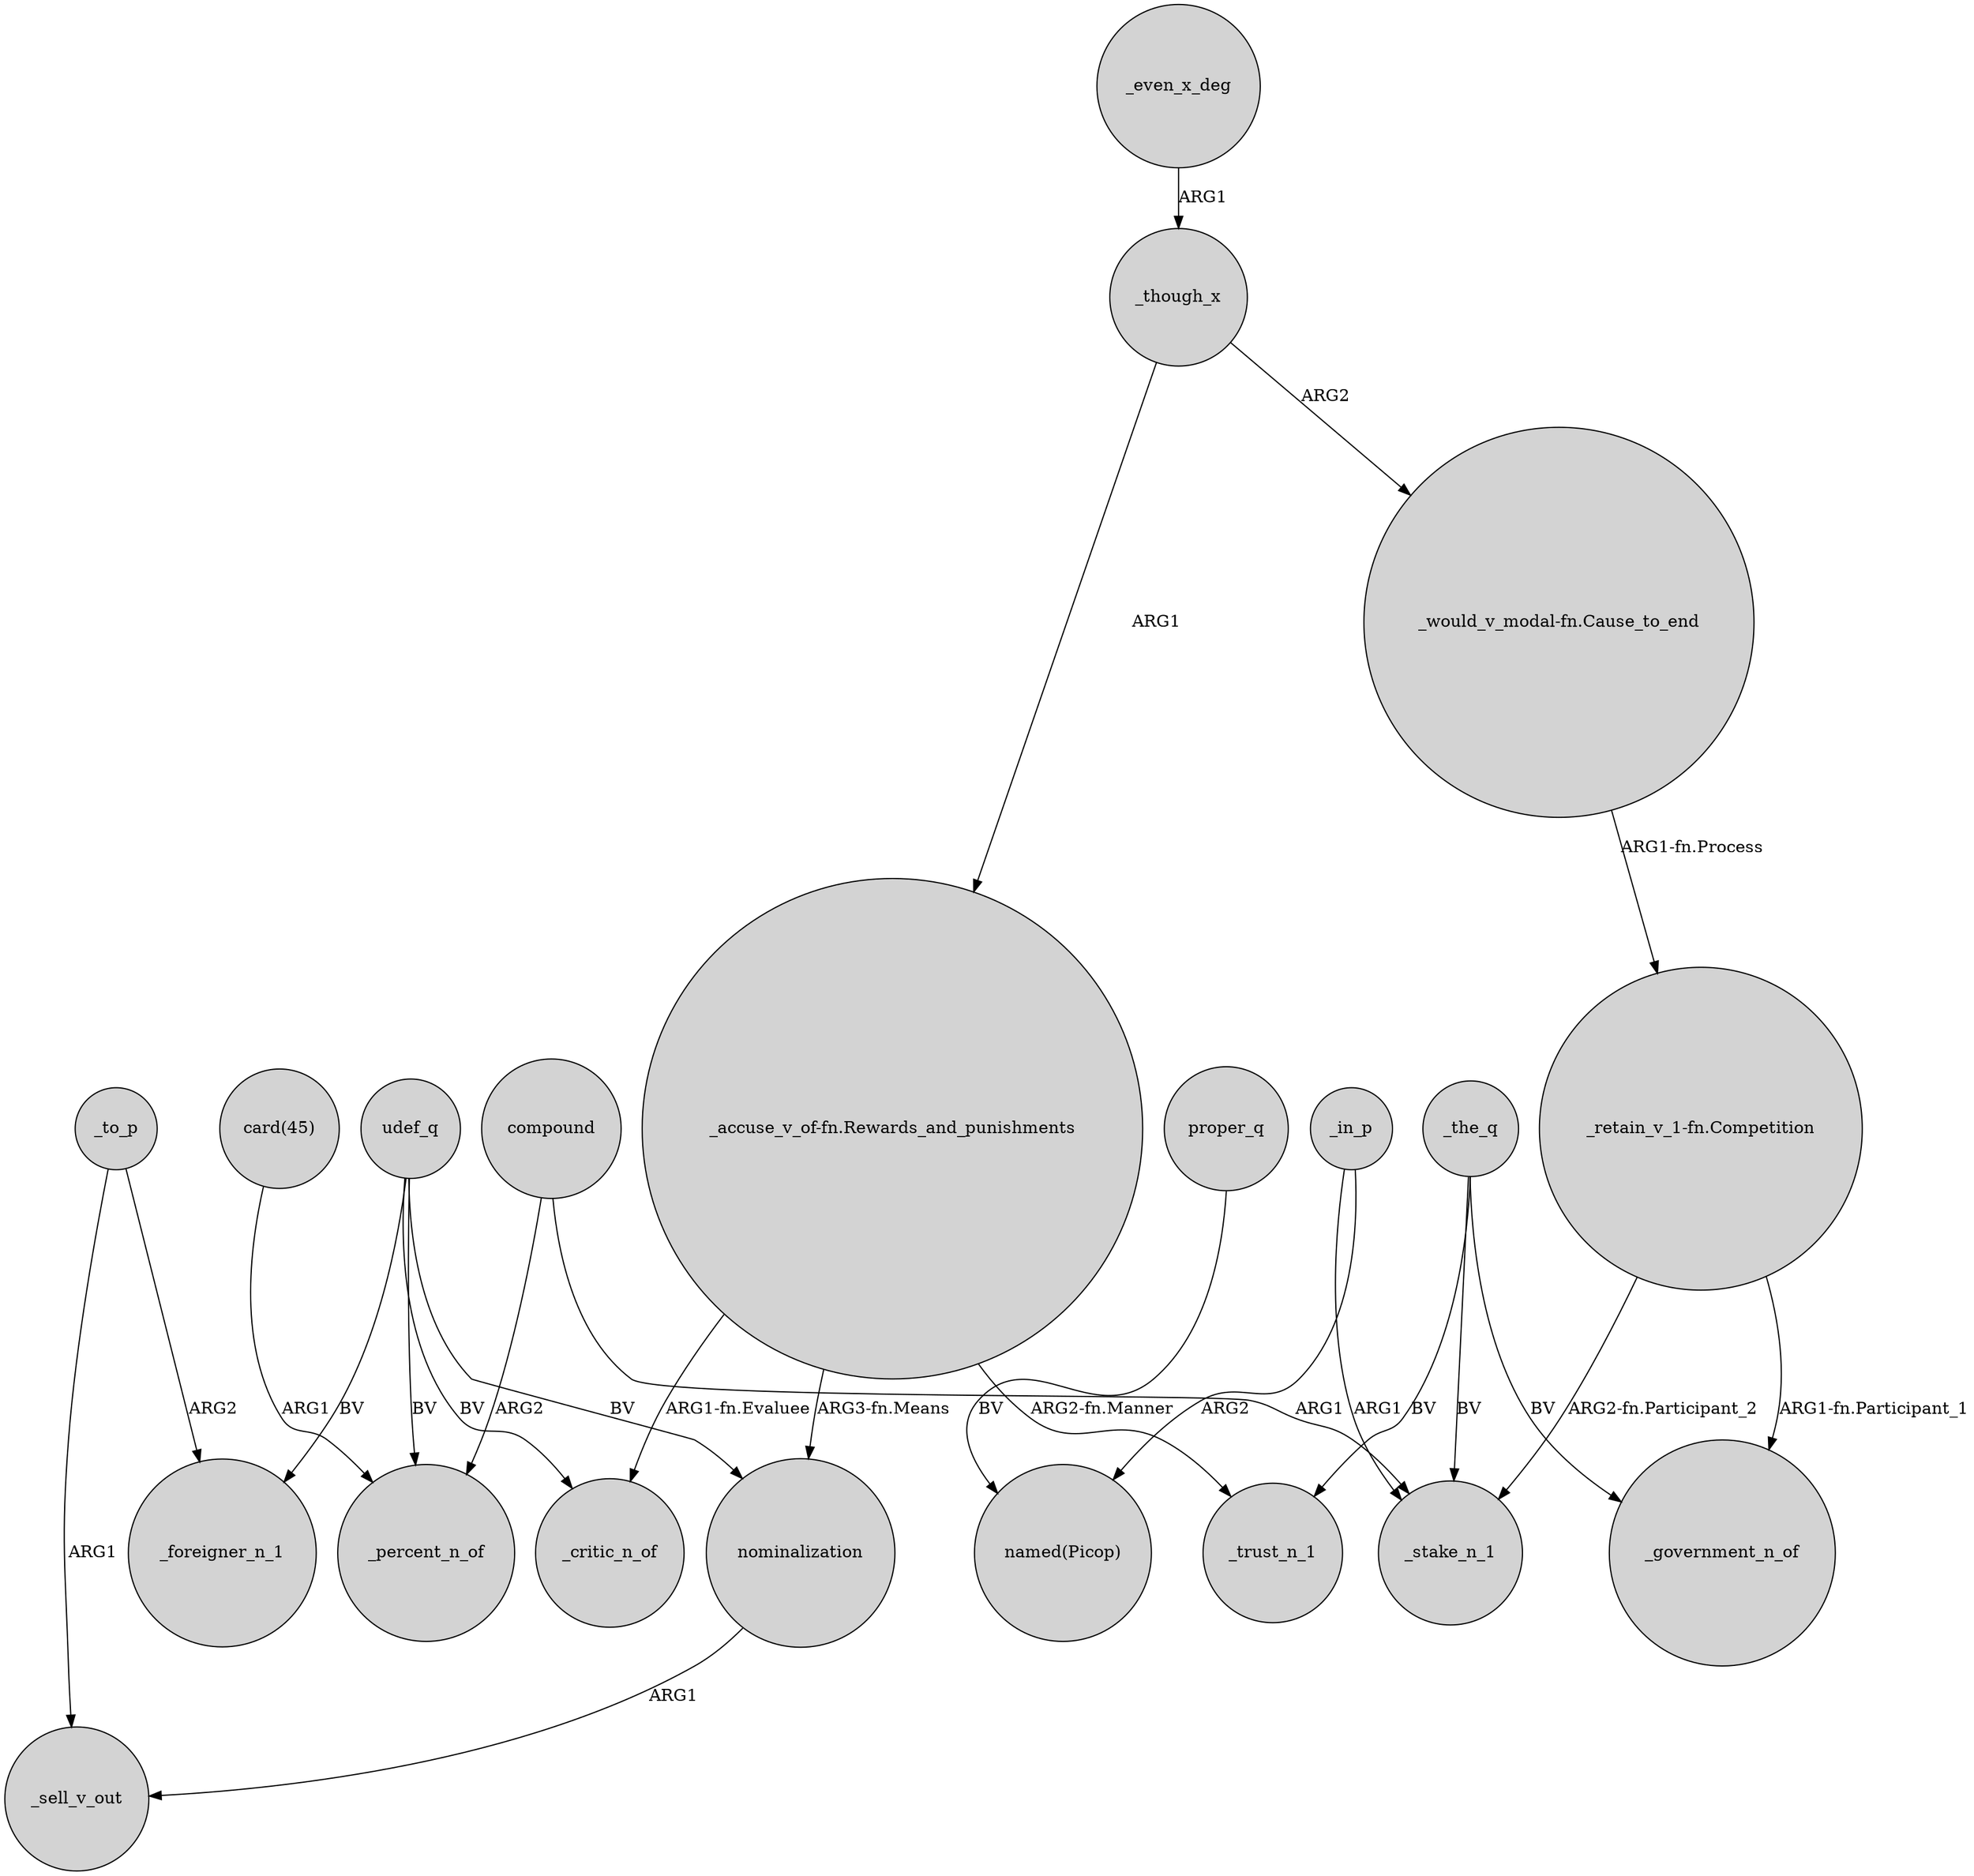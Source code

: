 digraph {
	node [shape=circle style=filled]
	nominalization -> _sell_v_out [label=ARG1]
	_in_p -> "named(Picop)" [label=ARG2]
	udef_q -> _foreigner_n_1 [label=BV]
	"_retain_v_1-fn.Competition" -> _stake_n_1 [label="ARG2-fn.Participant_2"]
	"card(45)" -> _percent_n_of [label=ARG1]
	udef_q -> nominalization [label=BV]
	_the_q -> _stake_n_1 [label=BV]
	_to_p -> _sell_v_out [label=ARG1]
	"_accuse_v_of-fn.Rewards_and_punishments" -> _critic_n_of [label="ARG1-fn.Evaluee"]
	_though_x -> "_would_v_modal-fn.Cause_to_end" [label=ARG2]
	"_would_v_modal-fn.Cause_to_end" -> "_retain_v_1-fn.Competition" [label="ARG1-fn.Process"]
	proper_q -> "named(Picop)" [label=BV]
	_the_q -> _trust_n_1 [label=BV]
	_to_p -> _foreigner_n_1 [label=ARG2]
	udef_q -> _percent_n_of [label=BV]
	compound -> _stake_n_1 [label=ARG1]
	compound -> _percent_n_of [label=ARG2]
	_the_q -> _government_n_of [label=BV]
	"_retain_v_1-fn.Competition" -> _government_n_of [label="ARG1-fn.Participant_1"]
	"_accuse_v_of-fn.Rewards_and_punishments" -> _trust_n_1 [label="ARG2-fn.Manner"]
	_though_x -> "_accuse_v_of-fn.Rewards_and_punishments" [label=ARG1]
	"_accuse_v_of-fn.Rewards_and_punishments" -> nominalization [label="ARG3-fn.Means"]
	_even_x_deg -> _though_x [label=ARG1]
	udef_q -> _critic_n_of [label=BV]
	_in_p -> _stake_n_1 [label=ARG1]
}
